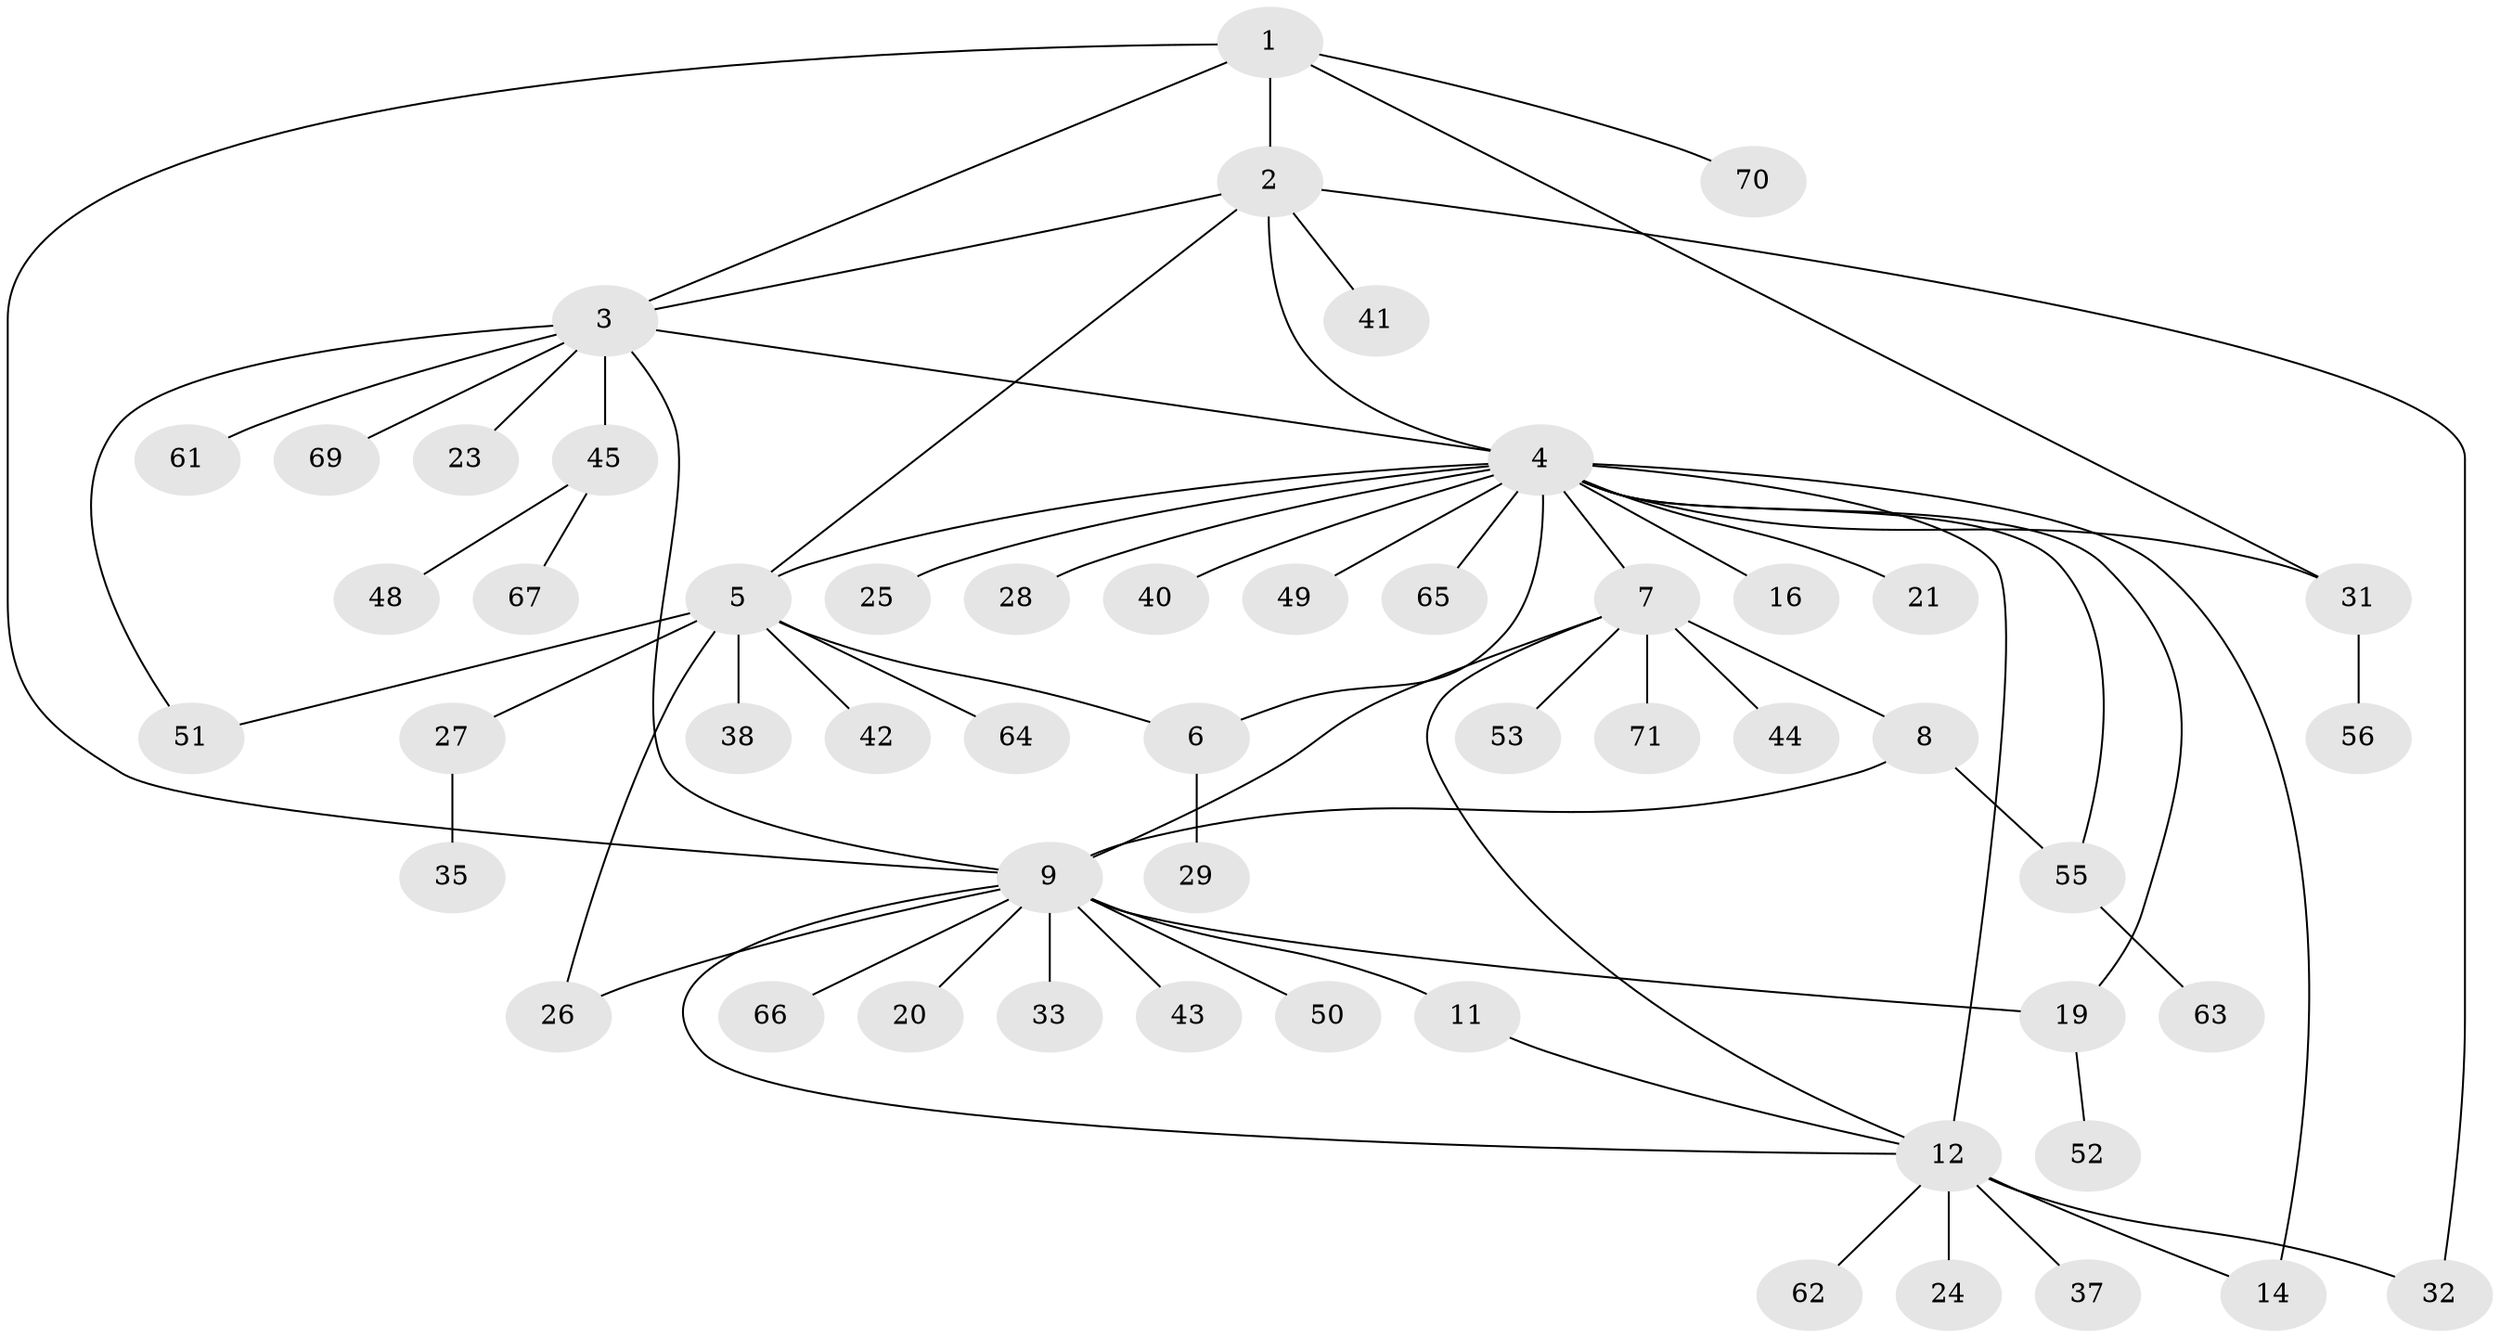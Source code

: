 // original degree distribution, {5: 0.028169014084507043, 6: 0.028169014084507043, 9: 0.014084507042253521, 10: 0.014084507042253521, 4: 0.04225352112676056, 7: 0.04225352112676056, 8: 0.014084507042253521, 2: 0.18309859154929578, 14: 0.014084507042253521, 3: 0.07042253521126761, 1: 0.5492957746478874}
// Generated by graph-tools (version 1.1) at 2025/42/03/06/25 10:42:10]
// undirected, 53 vertices, 69 edges
graph export_dot {
graph [start="1"]
  node [color=gray90,style=filled];
  1 [super="+18"];
  2 [super="+17"];
  3 [super="+22"];
  4 [super="+13"];
  5 [super="+30"];
  6 [super="+34"];
  7 [super="+47"];
  8 [super="+54"];
  9 [super="+10"];
  11;
  12 [super="+15"];
  14 [super="+39"];
  16;
  19;
  20;
  21;
  23;
  24;
  25;
  26;
  27 [super="+36"];
  28;
  29;
  31 [super="+46"];
  32;
  33 [super="+58"];
  35;
  37 [super="+60"];
  38;
  40;
  41;
  42;
  43;
  44;
  45 [super="+59"];
  48;
  49;
  50;
  51;
  52;
  53;
  55 [super="+57"];
  56;
  61;
  62;
  63;
  64;
  65 [super="+68"];
  66;
  67;
  69;
  70;
  71;
  1 -- 2;
  1 -- 3;
  1 -- 70;
  1 -- 31;
  1 -- 9;
  2 -- 3;
  2 -- 5;
  2 -- 32;
  2 -- 41;
  2 -- 4;
  3 -- 9;
  3 -- 23;
  3 -- 51;
  3 -- 61;
  3 -- 69;
  3 -- 45;
  3 -- 4;
  4 -- 5;
  4 -- 6;
  4 -- 7;
  4 -- 12 [weight=2];
  4 -- 16;
  4 -- 65;
  4 -- 40;
  4 -- 14;
  4 -- 49;
  4 -- 19;
  4 -- 21;
  4 -- 25;
  4 -- 28;
  4 -- 31;
  4 -- 55;
  5 -- 6;
  5 -- 26;
  5 -- 27;
  5 -- 38;
  5 -- 42;
  5 -- 51;
  5 -- 64;
  6 -- 29;
  7 -- 8;
  7 -- 9;
  7 -- 44;
  7 -- 71;
  7 -- 53;
  7 -- 12;
  8 -- 9;
  8 -- 55;
  9 -- 19;
  9 -- 20;
  9 -- 50;
  9 -- 66;
  9 -- 33;
  9 -- 26;
  9 -- 11;
  9 -- 12;
  9 -- 43;
  11 -- 12;
  12 -- 24;
  12 -- 37;
  12 -- 62;
  12 -- 32;
  12 -- 14;
  19 -- 52;
  27 -- 35;
  31 -- 56;
  45 -- 48;
  45 -- 67;
  55 -- 63;
}
